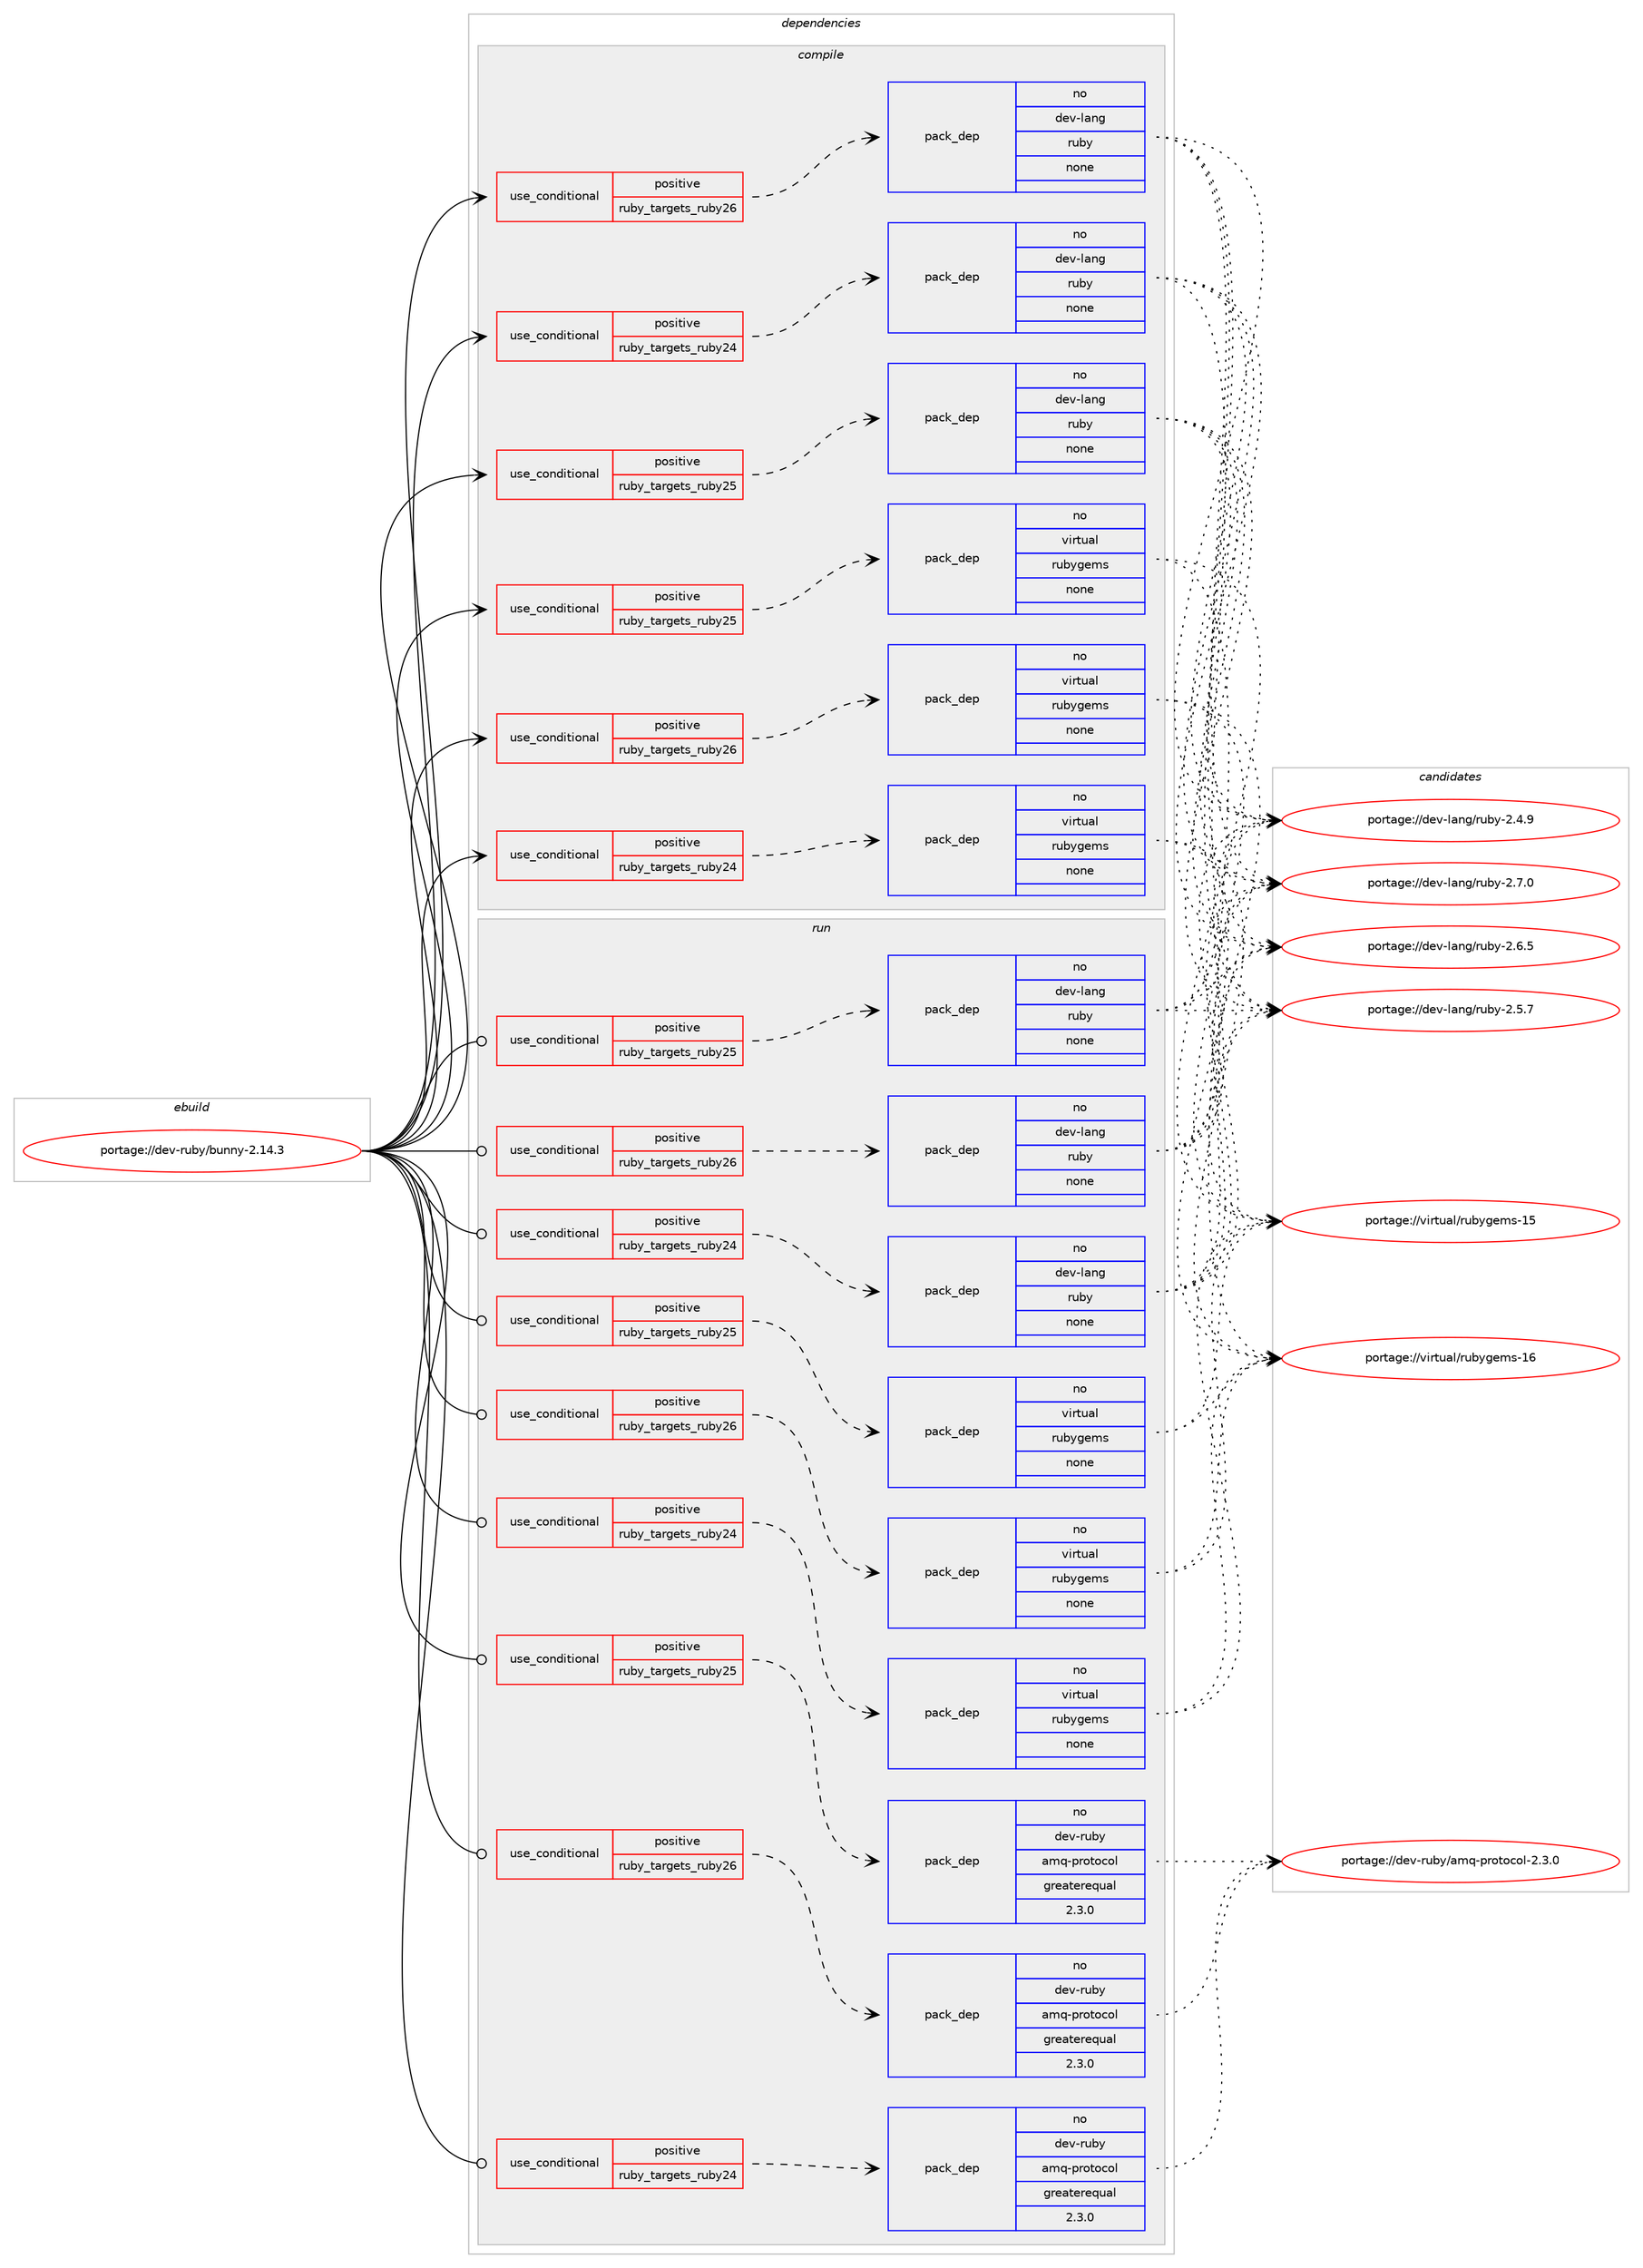 digraph prolog {

# *************
# Graph options
# *************

newrank=true;
concentrate=true;
compound=true;
graph [rankdir=LR,fontname=Helvetica,fontsize=10,ranksep=1.5];#, ranksep=2.5, nodesep=0.2];
edge  [arrowhead=vee];
node  [fontname=Helvetica,fontsize=10];

# **********
# The ebuild
# **********

subgraph cluster_leftcol {
color=gray;
label=<<i>ebuild</i>>;
id [label="portage://dev-ruby/bunny-2.14.3", color=red, width=4, href="../dev-ruby/bunny-2.14.3.svg"];
}

# ****************
# The dependencies
# ****************

subgraph cluster_midcol {
color=gray;
label=<<i>dependencies</i>>;
subgraph cluster_compile {
fillcolor="#eeeeee";
style=filled;
label=<<i>compile</i>>;
subgraph cond91775 {
dependency364835 [label=<<TABLE BORDER="0" CELLBORDER="1" CELLSPACING="0" CELLPADDING="4"><TR><TD ROWSPAN="3" CELLPADDING="10">use_conditional</TD></TR><TR><TD>positive</TD></TR><TR><TD>ruby_targets_ruby24</TD></TR></TABLE>>, shape=none, color=red];
subgraph pack268236 {
dependency364836 [label=<<TABLE BORDER="0" CELLBORDER="1" CELLSPACING="0" CELLPADDING="4" WIDTH="220"><TR><TD ROWSPAN="6" CELLPADDING="30">pack_dep</TD></TR><TR><TD WIDTH="110">no</TD></TR><TR><TD>dev-lang</TD></TR><TR><TD>ruby</TD></TR><TR><TD>none</TD></TR><TR><TD></TD></TR></TABLE>>, shape=none, color=blue];
}
dependency364835:e -> dependency364836:w [weight=20,style="dashed",arrowhead="vee"];
}
id:e -> dependency364835:w [weight=20,style="solid",arrowhead="vee"];
subgraph cond91776 {
dependency364837 [label=<<TABLE BORDER="0" CELLBORDER="1" CELLSPACING="0" CELLPADDING="4"><TR><TD ROWSPAN="3" CELLPADDING="10">use_conditional</TD></TR><TR><TD>positive</TD></TR><TR><TD>ruby_targets_ruby24</TD></TR></TABLE>>, shape=none, color=red];
subgraph pack268237 {
dependency364838 [label=<<TABLE BORDER="0" CELLBORDER="1" CELLSPACING="0" CELLPADDING="4" WIDTH="220"><TR><TD ROWSPAN="6" CELLPADDING="30">pack_dep</TD></TR><TR><TD WIDTH="110">no</TD></TR><TR><TD>virtual</TD></TR><TR><TD>rubygems</TD></TR><TR><TD>none</TD></TR><TR><TD></TD></TR></TABLE>>, shape=none, color=blue];
}
dependency364837:e -> dependency364838:w [weight=20,style="dashed",arrowhead="vee"];
}
id:e -> dependency364837:w [weight=20,style="solid",arrowhead="vee"];
subgraph cond91777 {
dependency364839 [label=<<TABLE BORDER="0" CELLBORDER="1" CELLSPACING="0" CELLPADDING="4"><TR><TD ROWSPAN="3" CELLPADDING="10">use_conditional</TD></TR><TR><TD>positive</TD></TR><TR><TD>ruby_targets_ruby25</TD></TR></TABLE>>, shape=none, color=red];
subgraph pack268238 {
dependency364840 [label=<<TABLE BORDER="0" CELLBORDER="1" CELLSPACING="0" CELLPADDING="4" WIDTH="220"><TR><TD ROWSPAN="6" CELLPADDING="30">pack_dep</TD></TR><TR><TD WIDTH="110">no</TD></TR><TR><TD>dev-lang</TD></TR><TR><TD>ruby</TD></TR><TR><TD>none</TD></TR><TR><TD></TD></TR></TABLE>>, shape=none, color=blue];
}
dependency364839:e -> dependency364840:w [weight=20,style="dashed",arrowhead="vee"];
}
id:e -> dependency364839:w [weight=20,style="solid",arrowhead="vee"];
subgraph cond91778 {
dependency364841 [label=<<TABLE BORDER="0" CELLBORDER="1" CELLSPACING="0" CELLPADDING="4"><TR><TD ROWSPAN="3" CELLPADDING="10">use_conditional</TD></TR><TR><TD>positive</TD></TR><TR><TD>ruby_targets_ruby25</TD></TR></TABLE>>, shape=none, color=red];
subgraph pack268239 {
dependency364842 [label=<<TABLE BORDER="0" CELLBORDER="1" CELLSPACING="0" CELLPADDING="4" WIDTH="220"><TR><TD ROWSPAN="6" CELLPADDING="30">pack_dep</TD></TR><TR><TD WIDTH="110">no</TD></TR><TR><TD>virtual</TD></TR><TR><TD>rubygems</TD></TR><TR><TD>none</TD></TR><TR><TD></TD></TR></TABLE>>, shape=none, color=blue];
}
dependency364841:e -> dependency364842:w [weight=20,style="dashed",arrowhead="vee"];
}
id:e -> dependency364841:w [weight=20,style="solid",arrowhead="vee"];
subgraph cond91779 {
dependency364843 [label=<<TABLE BORDER="0" CELLBORDER="1" CELLSPACING="0" CELLPADDING="4"><TR><TD ROWSPAN="3" CELLPADDING="10">use_conditional</TD></TR><TR><TD>positive</TD></TR><TR><TD>ruby_targets_ruby26</TD></TR></TABLE>>, shape=none, color=red];
subgraph pack268240 {
dependency364844 [label=<<TABLE BORDER="0" CELLBORDER="1" CELLSPACING="0" CELLPADDING="4" WIDTH="220"><TR><TD ROWSPAN="6" CELLPADDING="30">pack_dep</TD></TR><TR><TD WIDTH="110">no</TD></TR><TR><TD>dev-lang</TD></TR><TR><TD>ruby</TD></TR><TR><TD>none</TD></TR><TR><TD></TD></TR></TABLE>>, shape=none, color=blue];
}
dependency364843:e -> dependency364844:w [weight=20,style="dashed",arrowhead="vee"];
}
id:e -> dependency364843:w [weight=20,style="solid",arrowhead="vee"];
subgraph cond91780 {
dependency364845 [label=<<TABLE BORDER="0" CELLBORDER="1" CELLSPACING="0" CELLPADDING="4"><TR><TD ROWSPAN="3" CELLPADDING="10">use_conditional</TD></TR><TR><TD>positive</TD></TR><TR><TD>ruby_targets_ruby26</TD></TR></TABLE>>, shape=none, color=red];
subgraph pack268241 {
dependency364846 [label=<<TABLE BORDER="0" CELLBORDER="1" CELLSPACING="0" CELLPADDING="4" WIDTH="220"><TR><TD ROWSPAN="6" CELLPADDING="30">pack_dep</TD></TR><TR><TD WIDTH="110">no</TD></TR><TR><TD>virtual</TD></TR><TR><TD>rubygems</TD></TR><TR><TD>none</TD></TR><TR><TD></TD></TR></TABLE>>, shape=none, color=blue];
}
dependency364845:e -> dependency364846:w [weight=20,style="dashed",arrowhead="vee"];
}
id:e -> dependency364845:w [weight=20,style="solid",arrowhead="vee"];
}
subgraph cluster_compileandrun {
fillcolor="#eeeeee";
style=filled;
label=<<i>compile and run</i>>;
}
subgraph cluster_run {
fillcolor="#eeeeee";
style=filled;
label=<<i>run</i>>;
subgraph cond91781 {
dependency364847 [label=<<TABLE BORDER="0" CELLBORDER="1" CELLSPACING="0" CELLPADDING="4"><TR><TD ROWSPAN="3" CELLPADDING="10">use_conditional</TD></TR><TR><TD>positive</TD></TR><TR><TD>ruby_targets_ruby24</TD></TR></TABLE>>, shape=none, color=red];
subgraph pack268242 {
dependency364848 [label=<<TABLE BORDER="0" CELLBORDER="1" CELLSPACING="0" CELLPADDING="4" WIDTH="220"><TR><TD ROWSPAN="6" CELLPADDING="30">pack_dep</TD></TR><TR><TD WIDTH="110">no</TD></TR><TR><TD>dev-lang</TD></TR><TR><TD>ruby</TD></TR><TR><TD>none</TD></TR><TR><TD></TD></TR></TABLE>>, shape=none, color=blue];
}
dependency364847:e -> dependency364848:w [weight=20,style="dashed",arrowhead="vee"];
}
id:e -> dependency364847:w [weight=20,style="solid",arrowhead="odot"];
subgraph cond91782 {
dependency364849 [label=<<TABLE BORDER="0" CELLBORDER="1" CELLSPACING="0" CELLPADDING="4"><TR><TD ROWSPAN="3" CELLPADDING="10">use_conditional</TD></TR><TR><TD>positive</TD></TR><TR><TD>ruby_targets_ruby24</TD></TR></TABLE>>, shape=none, color=red];
subgraph pack268243 {
dependency364850 [label=<<TABLE BORDER="0" CELLBORDER="1" CELLSPACING="0" CELLPADDING="4" WIDTH="220"><TR><TD ROWSPAN="6" CELLPADDING="30">pack_dep</TD></TR><TR><TD WIDTH="110">no</TD></TR><TR><TD>dev-ruby</TD></TR><TR><TD>amq-protocol</TD></TR><TR><TD>greaterequal</TD></TR><TR><TD>2.3.0</TD></TR></TABLE>>, shape=none, color=blue];
}
dependency364849:e -> dependency364850:w [weight=20,style="dashed",arrowhead="vee"];
}
id:e -> dependency364849:w [weight=20,style="solid",arrowhead="odot"];
subgraph cond91783 {
dependency364851 [label=<<TABLE BORDER="0" CELLBORDER="1" CELLSPACING="0" CELLPADDING="4"><TR><TD ROWSPAN="3" CELLPADDING="10">use_conditional</TD></TR><TR><TD>positive</TD></TR><TR><TD>ruby_targets_ruby24</TD></TR></TABLE>>, shape=none, color=red];
subgraph pack268244 {
dependency364852 [label=<<TABLE BORDER="0" CELLBORDER="1" CELLSPACING="0" CELLPADDING="4" WIDTH="220"><TR><TD ROWSPAN="6" CELLPADDING="30">pack_dep</TD></TR><TR><TD WIDTH="110">no</TD></TR><TR><TD>virtual</TD></TR><TR><TD>rubygems</TD></TR><TR><TD>none</TD></TR><TR><TD></TD></TR></TABLE>>, shape=none, color=blue];
}
dependency364851:e -> dependency364852:w [weight=20,style="dashed",arrowhead="vee"];
}
id:e -> dependency364851:w [weight=20,style="solid",arrowhead="odot"];
subgraph cond91784 {
dependency364853 [label=<<TABLE BORDER="0" CELLBORDER="1" CELLSPACING="0" CELLPADDING="4"><TR><TD ROWSPAN="3" CELLPADDING="10">use_conditional</TD></TR><TR><TD>positive</TD></TR><TR><TD>ruby_targets_ruby25</TD></TR></TABLE>>, shape=none, color=red];
subgraph pack268245 {
dependency364854 [label=<<TABLE BORDER="0" CELLBORDER="1" CELLSPACING="0" CELLPADDING="4" WIDTH="220"><TR><TD ROWSPAN="6" CELLPADDING="30">pack_dep</TD></TR><TR><TD WIDTH="110">no</TD></TR><TR><TD>dev-lang</TD></TR><TR><TD>ruby</TD></TR><TR><TD>none</TD></TR><TR><TD></TD></TR></TABLE>>, shape=none, color=blue];
}
dependency364853:e -> dependency364854:w [weight=20,style="dashed",arrowhead="vee"];
}
id:e -> dependency364853:w [weight=20,style="solid",arrowhead="odot"];
subgraph cond91785 {
dependency364855 [label=<<TABLE BORDER="0" CELLBORDER="1" CELLSPACING="0" CELLPADDING="4"><TR><TD ROWSPAN="3" CELLPADDING="10">use_conditional</TD></TR><TR><TD>positive</TD></TR><TR><TD>ruby_targets_ruby25</TD></TR></TABLE>>, shape=none, color=red];
subgraph pack268246 {
dependency364856 [label=<<TABLE BORDER="0" CELLBORDER="1" CELLSPACING="0" CELLPADDING="4" WIDTH="220"><TR><TD ROWSPAN="6" CELLPADDING="30">pack_dep</TD></TR><TR><TD WIDTH="110">no</TD></TR><TR><TD>dev-ruby</TD></TR><TR><TD>amq-protocol</TD></TR><TR><TD>greaterequal</TD></TR><TR><TD>2.3.0</TD></TR></TABLE>>, shape=none, color=blue];
}
dependency364855:e -> dependency364856:w [weight=20,style="dashed",arrowhead="vee"];
}
id:e -> dependency364855:w [weight=20,style="solid",arrowhead="odot"];
subgraph cond91786 {
dependency364857 [label=<<TABLE BORDER="0" CELLBORDER="1" CELLSPACING="0" CELLPADDING="4"><TR><TD ROWSPAN="3" CELLPADDING="10">use_conditional</TD></TR><TR><TD>positive</TD></TR><TR><TD>ruby_targets_ruby25</TD></TR></TABLE>>, shape=none, color=red];
subgraph pack268247 {
dependency364858 [label=<<TABLE BORDER="0" CELLBORDER="1" CELLSPACING="0" CELLPADDING="4" WIDTH="220"><TR><TD ROWSPAN="6" CELLPADDING="30">pack_dep</TD></TR><TR><TD WIDTH="110">no</TD></TR><TR><TD>virtual</TD></TR><TR><TD>rubygems</TD></TR><TR><TD>none</TD></TR><TR><TD></TD></TR></TABLE>>, shape=none, color=blue];
}
dependency364857:e -> dependency364858:w [weight=20,style="dashed",arrowhead="vee"];
}
id:e -> dependency364857:w [weight=20,style="solid",arrowhead="odot"];
subgraph cond91787 {
dependency364859 [label=<<TABLE BORDER="0" CELLBORDER="1" CELLSPACING="0" CELLPADDING="4"><TR><TD ROWSPAN="3" CELLPADDING="10">use_conditional</TD></TR><TR><TD>positive</TD></TR><TR><TD>ruby_targets_ruby26</TD></TR></TABLE>>, shape=none, color=red];
subgraph pack268248 {
dependency364860 [label=<<TABLE BORDER="0" CELLBORDER="1" CELLSPACING="0" CELLPADDING="4" WIDTH="220"><TR><TD ROWSPAN="6" CELLPADDING="30">pack_dep</TD></TR><TR><TD WIDTH="110">no</TD></TR><TR><TD>dev-lang</TD></TR><TR><TD>ruby</TD></TR><TR><TD>none</TD></TR><TR><TD></TD></TR></TABLE>>, shape=none, color=blue];
}
dependency364859:e -> dependency364860:w [weight=20,style="dashed",arrowhead="vee"];
}
id:e -> dependency364859:w [weight=20,style="solid",arrowhead="odot"];
subgraph cond91788 {
dependency364861 [label=<<TABLE BORDER="0" CELLBORDER="1" CELLSPACING="0" CELLPADDING="4"><TR><TD ROWSPAN="3" CELLPADDING="10">use_conditional</TD></TR><TR><TD>positive</TD></TR><TR><TD>ruby_targets_ruby26</TD></TR></TABLE>>, shape=none, color=red];
subgraph pack268249 {
dependency364862 [label=<<TABLE BORDER="0" CELLBORDER="1" CELLSPACING="0" CELLPADDING="4" WIDTH="220"><TR><TD ROWSPAN="6" CELLPADDING="30">pack_dep</TD></TR><TR><TD WIDTH="110">no</TD></TR><TR><TD>dev-ruby</TD></TR><TR><TD>amq-protocol</TD></TR><TR><TD>greaterequal</TD></TR><TR><TD>2.3.0</TD></TR></TABLE>>, shape=none, color=blue];
}
dependency364861:e -> dependency364862:w [weight=20,style="dashed",arrowhead="vee"];
}
id:e -> dependency364861:w [weight=20,style="solid",arrowhead="odot"];
subgraph cond91789 {
dependency364863 [label=<<TABLE BORDER="0" CELLBORDER="1" CELLSPACING="0" CELLPADDING="4"><TR><TD ROWSPAN="3" CELLPADDING="10">use_conditional</TD></TR><TR><TD>positive</TD></TR><TR><TD>ruby_targets_ruby26</TD></TR></TABLE>>, shape=none, color=red];
subgraph pack268250 {
dependency364864 [label=<<TABLE BORDER="0" CELLBORDER="1" CELLSPACING="0" CELLPADDING="4" WIDTH="220"><TR><TD ROWSPAN="6" CELLPADDING="30">pack_dep</TD></TR><TR><TD WIDTH="110">no</TD></TR><TR><TD>virtual</TD></TR><TR><TD>rubygems</TD></TR><TR><TD>none</TD></TR><TR><TD></TD></TR></TABLE>>, shape=none, color=blue];
}
dependency364863:e -> dependency364864:w [weight=20,style="dashed",arrowhead="vee"];
}
id:e -> dependency364863:w [weight=20,style="solid",arrowhead="odot"];
}
}

# **************
# The candidates
# **************

subgraph cluster_choices {
rank=same;
color=gray;
label=<<i>candidates</i>>;

subgraph choice268236 {
color=black;
nodesep=1;
choice10010111845108971101034711411798121455046554648 [label="portage://dev-lang/ruby-2.7.0", color=red, width=4,href="../dev-lang/ruby-2.7.0.svg"];
choice10010111845108971101034711411798121455046544653 [label="portage://dev-lang/ruby-2.6.5", color=red, width=4,href="../dev-lang/ruby-2.6.5.svg"];
choice10010111845108971101034711411798121455046534655 [label="portage://dev-lang/ruby-2.5.7", color=red, width=4,href="../dev-lang/ruby-2.5.7.svg"];
choice10010111845108971101034711411798121455046524657 [label="portage://dev-lang/ruby-2.4.9", color=red, width=4,href="../dev-lang/ruby-2.4.9.svg"];
dependency364836:e -> choice10010111845108971101034711411798121455046554648:w [style=dotted,weight="100"];
dependency364836:e -> choice10010111845108971101034711411798121455046544653:w [style=dotted,weight="100"];
dependency364836:e -> choice10010111845108971101034711411798121455046534655:w [style=dotted,weight="100"];
dependency364836:e -> choice10010111845108971101034711411798121455046524657:w [style=dotted,weight="100"];
}
subgraph choice268237 {
color=black;
nodesep=1;
choice118105114116117971084711411798121103101109115454954 [label="portage://virtual/rubygems-16", color=red, width=4,href="../virtual/rubygems-16.svg"];
choice118105114116117971084711411798121103101109115454953 [label="portage://virtual/rubygems-15", color=red, width=4,href="../virtual/rubygems-15.svg"];
dependency364838:e -> choice118105114116117971084711411798121103101109115454954:w [style=dotted,weight="100"];
dependency364838:e -> choice118105114116117971084711411798121103101109115454953:w [style=dotted,weight="100"];
}
subgraph choice268238 {
color=black;
nodesep=1;
choice10010111845108971101034711411798121455046554648 [label="portage://dev-lang/ruby-2.7.0", color=red, width=4,href="../dev-lang/ruby-2.7.0.svg"];
choice10010111845108971101034711411798121455046544653 [label="portage://dev-lang/ruby-2.6.5", color=red, width=4,href="../dev-lang/ruby-2.6.5.svg"];
choice10010111845108971101034711411798121455046534655 [label="portage://dev-lang/ruby-2.5.7", color=red, width=4,href="../dev-lang/ruby-2.5.7.svg"];
choice10010111845108971101034711411798121455046524657 [label="portage://dev-lang/ruby-2.4.9", color=red, width=4,href="../dev-lang/ruby-2.4.9.svg"];
dependency364840:e -> choice10010111845108971101034711411798121455046554648:w [style=dotted,weight="100"];
dependency364840:e -> choice10010111845108971101034711411798121455046544653:w [style=dotted,weight="100"];
dependency364840:e -> choice10010111845108971101034711411798121455046534655:w [style=dotted,weight="100"];
dependency364840:e -> choice10010111845108971101034711411798121455046524657:w [style=dotted,weight="100"];
}
subgraph choice268239 {
color=black;
nodesep=1;
choice118105114116117971084711411798121103101109115454954 [label="portage://virtual/rubygems-16", color=red, width=4,href="../virtual/rubygems-16.svg"];
choice118105114116117971084711411798121103101109115454953 [label="portage://virtual/rubygems-15", color=red, width=4,href="../virtual/rubygems-15.svg"];
dependency364842:e -> choice118105114116117971084711411798121103101109115454954:w [style=dotted,weight="100"];
dependency364842:e -> choice118105114116117971084711411798121103101109115454953:w [style=dotted,weight="100"];
}
subgraph choice268240 {
color=black;
nodesep=1;
choice10010111845108971101034711411798121455046554648 [label="portage://dev-lang/ruby-2.7.0", color=red, width=4,href="../dev-lang/ruby-2.7.0.svg"];
choice10010111845108971101034711411798121455046544653 [label="portage://dev-lang/ruby-2.6.5", color=red, width=4,href="../dev-lang/ruby-2.6.5.svg"];
choice10010111845108971101034711411798121455046534655 [label="portage://dev-lang/ruby-2.5.7", color=red, width=4,href="../dev-lang/ruby-2.5.7.svg"];
choice10010111845108971101034711411798121455046524657 [label="portage://dev-lang/ruby-2.4.9", color=red, width=4,href="../dev-lang/ruby-2.4.9.svg"];
dependency364844:e -> choice10010111845108971101034711411798121455046554648:w [style=dotted,weight="100"];
dependency364844:e -> choice10010111845108971101034711411798121455046544653:w [style=dotted,weight="100"];
dependency364844:e -> choice10010111845108971101034711411798121455046534655:w [style=dotted,weight="100"];
dependency364844:e -> choice10010111845108971101034711411798121455046524657:w [style=dotted,weight="100"];
}
subgraph choice268241 {
color=black;
nodesep=1;
choice118105114116117971084711411798121103101109115454954 [label="portage://virtual/rubygems-16", color=red, width=4,href="../virtual/rubygems-16.svg"];
choice118105114116117971084711411798121103101109115454953 [label="portage://virtual/rubygems-15", color=red, width=4,href="../virtual/rubygems-15.svg"];
dependency364846:e -> choice118105114116117971084711411798121103101109115454954:w [style=dotted,weight="100"];
dependency364846:e -> choice118105114116117971084711411798121103101109115454953:w [style=dotted,weight="100"];
}
subgraph choice268242 {
color=black;
nodesep=1;
choice10010111845108971101034711411798121455046554648 [label="portage://dev-lang/ruby-2.7.0", color=red, width=4,href="../dev-lang/ruby-2.7.0.svg"];
choice10010111845108971101034711411798121455046544653 [label="portage://dev-lang/ruby-2.6.5", color=red, width=4,href="../dev-lang/ruby-2.6.5.svg"];
choice10010111845108971101034711411798121455046534655 [label="portage://dev-lang/ruby-2.5.7", color=red, width=4,href="../dev-lang/ruby-2.5.7.svg"];
choice10010111845108971101034711411798121455046524657 [label="portage://dev-lang/ruby-2.4.9", color=red, width=4,href="../dev-lang/ruby-2.4.9.svg"];
dependency364848:e -> choice10010111845108971101034711411798121455046554648:w [style=dotted,weight="100"];
dependency364848:e -> choice10010111845108971101034711411798121455046544653:w [style=dotted,weight="100"];
dependency364848:e -> choice10010111845108971101034711411798121455046534655:w [style=dotted,weight="100"];
dependency364848:e -> choice10010111845108971101034711411798121455046524657:w [style=dotted,weight="100"];
}
subgraph choice268243 {
color=black;
nodesep=1;
choice100101118451141179812147971091134511211411111611199111108455046514648 [label="portage://dev-ruby/amq-protocol-2.3.0", color=red, width=4,href="../dev-ruby/amq-protocol-2.3.0.svg"];
dependency364850:e -> choice100101118451141179812147971091134511211411111611199111108455046514648:w [style=dotted,weight="100"];
}
subgraph choice268244 {
color=black;
nodesep=1;
choice118105114116117971084711411798121103101109115454954 [label="portage://virtual/rubygems-16", color=red, width=4,href="../virtual/rubygems-16.svg"];
choice118105114116117971084711411798121103101109115454953 [label="portage://virtual/rubygems-15", color=red, width=4,href="../virtual/rubygems-15.svg"];
dependency364852:e -> choice118105114116117971084711411798121103101109115454954:w [style=dotted,weight="100"];
dependency364852:e -> choice118105114116117971084711411798121103101109115454953:w [style=dotted,weight="100"];
}
subgraph choice268245 {
color=black;
nodesep=1;
choice10010111845108971101034711411798121455046554648 [label="portage://dev-lang/ruby-2.7.0", color=red, width=4,href="../dev-lang/ruby-2.7.0.svg"];
choice10010111845108971101034711411798121455046544653 [label="portage://dev-lang/ruby-2.6.5", color=red, width=4,href="../dev-lang/ruby-2.6.5.svg"];
choice10010111845108971101034711411798121455046534655 [label="portage://dev-lang/ruby-2.5.7", color=red, width=4,href="../dev-lang/ruby-2.5.7.svg"];
choice10010111845108971101034711411798121455046524657 [label="portage://dev-lang/ruby-2.4.9", color=red, width=4,href="../dev-lang/ruby-2.4.9.svg"];
dependency364854:e -> choice10010111845108971101034711411798121455046554648:w [style=dotted,weight="100"];
dependency364854:e -> choice10010111845108971101034711411798121455046544653:w [style=dotted,weight="100"];
dependency364854:e -> choice10010111845108971101034711411798121455046534655:w [style=dotted,weight="100"];
dependency364854:e -> choice10010111845108971101034711411798121455046524657:w [style=dotted,weight="100"];
}
subgraph choice268246 {
color=black;
nodesep=1;
choice100101118451141179812147971091134511211411111611199111108455046514648 [label="portage://dev-ruby/amq-protocol-2.3.0", color=red, width=4,href="../dev-ruby/amq-protocol-2.3.0.svg"];
dependency364856:e -> choice100101118451141179812147971091134511211411111611199111108455046514648:w [style=dotted,weight="100"];
}
subgraph choice268247 {
color=black;
nodesep=1;
choice118105114116117971084711411798121103101109115454954 [label="portage://virtual/rubygems-16", color=red, width=4,href="../virtual/rubygems-16.svg"];
choice118105114116117971084711411798121103101109115454953 [label="portage://virtual/rubygems-15", color=red, width=4,href="../virtual/rubygems-15.svg"];
dependency364858:e -> choice118105114116117971084711411798121103101109115454954:w [style=dotted,weight="100"];
dependency364858:e -> choice118105114116117971084711411798121103101109115454953:w [style=dotted,weight="100"];
}
subgraph choice268248 {
color=black;
nodesep=1;
choice10010111845108971101034711411798121455046554648 [label="portage://dev-lang/ruby-2.7.0", color=red, width=4,href="../dev-lang/ruby-2.7.0.svg"];
choice10010111845108971101034711411798121455046544653 [label="portage://dev-lang/ruby-2.6.5", color=red, width=4,href="../dev-lang/ruby-2.6.5.svg"];
choice10010111845108971101034711411798121455046534655 [label="portage://dev-lang/ruby-2.5.7", color=red, width=4,href="../dev-lang/ruby-2.5.7.svg"];
choice10010111845108971101034711411798121455046524657 [label="portage://dev-lang/ruby-2.4.9", color=red, width=4,href="../dev-lang/ruby-2.4.9.svg"];
dependency364860:e -> choice10010111845108971101034711411798121455046554648:w [style=dotted,weight="100"];
dependency364860:e -> choice10010111845108971101034711411798121455046544653:w [style=dotted,weight="100"];
dependency364860:e -> choice10010111845108971101034711411798121455046534655:w [style=dotted,weight="100"];
dependency364860:e -> choice10010111845108971101034711411798121455046524657:w [style=dotted,weight="100"];
}
subgraph choice268249 {
color=black;
nodesep=1;
choice100101118451141179812147971091134511211411111611199111108455046514648 [label="portage://dev-ruby/amq-protocol-2.3.0", color=red, width=4,href="../dev-ruby/amq-protocol-2.3.0.svg"];
dependency364862:e -> choice100101118451141179812147971091134511211411111611199111108455046514648:w [style=dotted,weight="100"];
}
subgraph choice268250 {
color=black;
nodesep=1;
choice118105114116117971084711411798121103101109115454954 [label="portage://virtual/rubygems-16", color=red, width=4,href="../virtual/rubygems-16.svg"];
choice118105114116117971084711411798121103101109115454953 [label="portage://virtual/rubygems-15", color=red, width=4,href="../virtual/rubygems-15.svg"];
dependency364864:e -> choice118105114116117971084711411798121103101109115454954:w [style=dotted,weight="100"];
dependency364864:e -> choice118105114116117971084711411798121103101109115454953:w [style=dotted,weight="100"];
}
}

}
